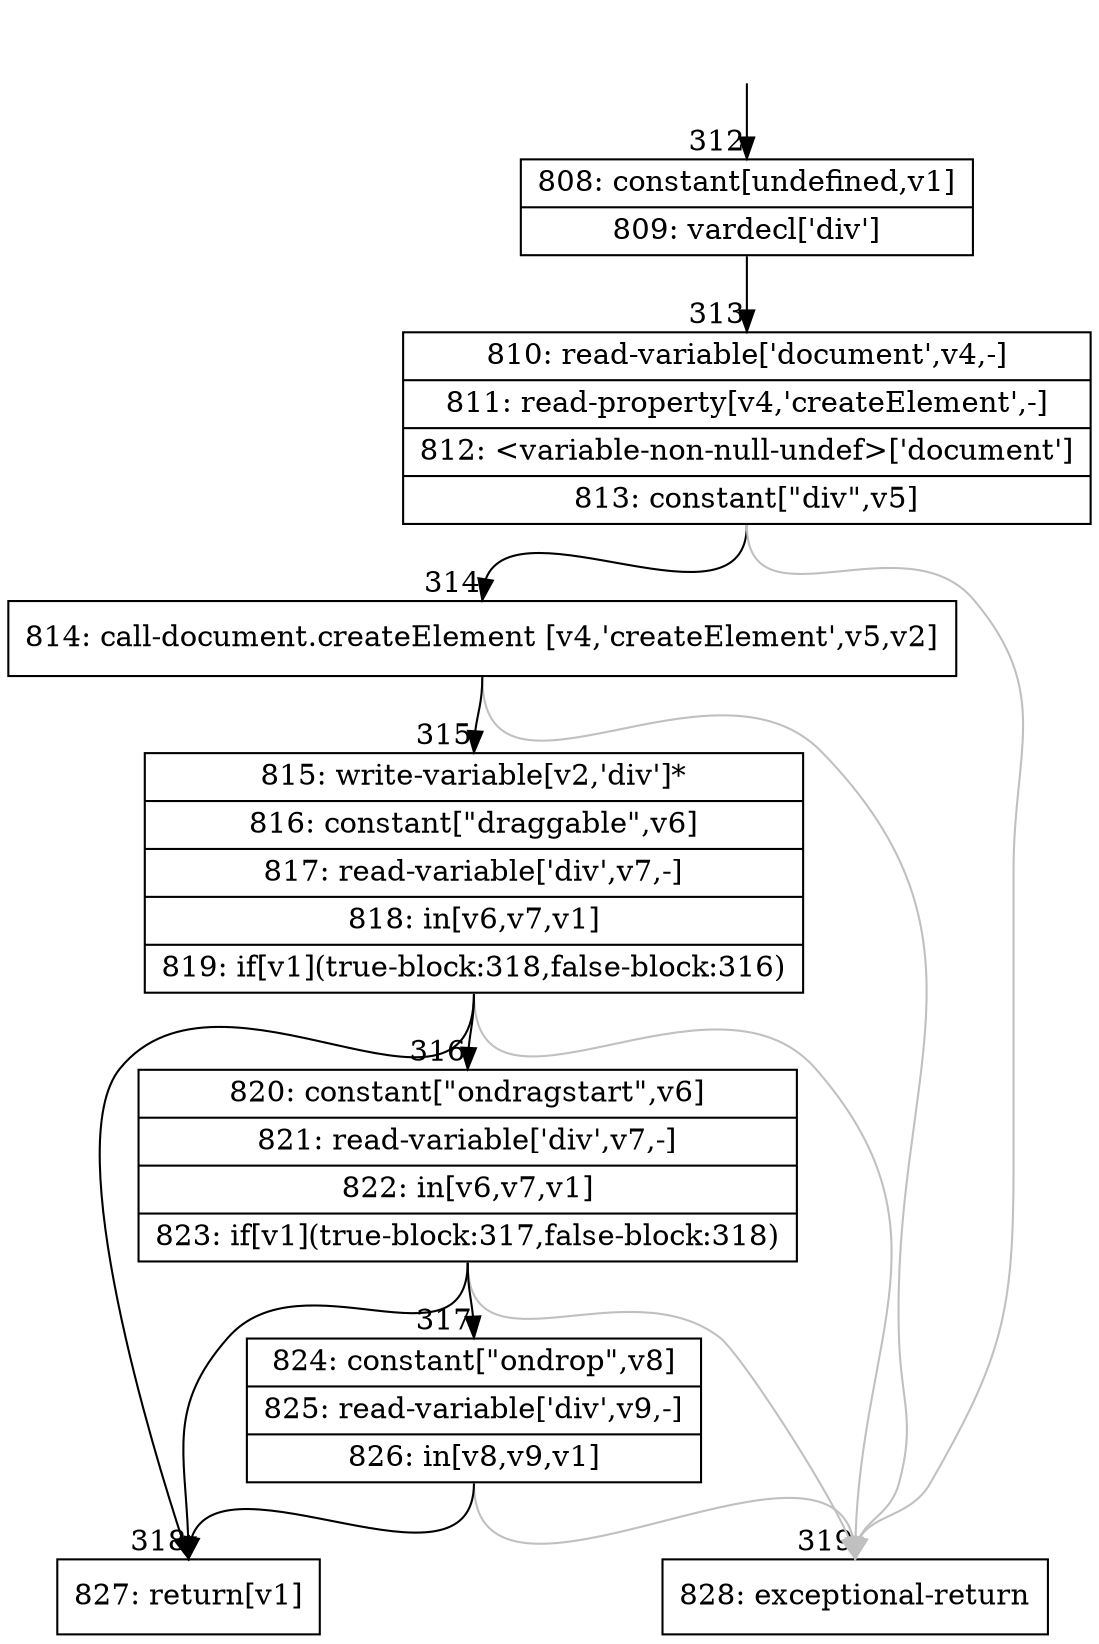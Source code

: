 digraph {
rankdir="TD"
BB_entry31[shape=none,label=""];
BB_entry31 -> BB312 [tailport=s, headport=n, headlabel="    312"]
BB312 [shape=record label="{808: constant[undefined,v1]|809: vardecl['div']}" ] 
BB312 -> BB313 [tailport=s, headport=n, headlabel="      313"]
BB313 [shape=record label="{810: read-variable['document',v4,-]|811: read-property[v4,'createElement',-]|812: \<variable-non-null-undef\>['document']|813: constant[\"div\",v5]}" ] 
BB313 -> BB314 [tailport=s, headport=n, headlabel="      314"]
BB313 -> BB319 [tailport=s, headport=n, color=gray, headlabel="      319"]
BB314 [shape=record label="{814: call-document.createElement [v4,'createElement',v5,v2]}" ] 
BB314 -> BB315 [tailport=s, headport=n, headlabel="      315"]
BB314 -> BB319 [tailport=s, headport=n, color=gray]
BB315 [shape=record label="{815: write-variable[v2,'div']*|816: constant[\"draggable\",v6]|817: read-variable['div',v7,-]|818: in[v6,v7,v1]|819: if[v1](true-block:318,false-block:316)}" ] 
BB315 -> BB318 [tailport=s, headport=n, headlabel="      318"]
BB315 -> BB316 [tailport=s, headport=n, headlabel="      316"]
BB315 -> BB319 [tailport=s, headport=n, color=gray]
BB316 [shape=record label="{820: constant[\"ondragstart\",v6]|821: read-variable['div',v7,-]|822: in[v6,v7,v1]|823: if[v1](true-block:317,false-block:318)}" ] 
BB316 -> BB318 [tailport=s, headport=n]
BB316 -> BB317 [tailport=s, headport=n, headlabel="      317"]
BB316 -> BB319 [tailport=s, headport=n, color=gray]
BB317 [shape=record label="{824: constant[\"ondrop\",v8]|825: read-variable['div',v9,-]|826: in[v8,v9,v1]}" ] 
BB317 -> BB318 [tailport=s, headport=n]
BB317 -> BB319 [tailport=s, headport=n, color=gray]
BB318 [shape=record label="{827: return[v1]}" ] 
BB319 [shape=record label="{828: exceptional-return}" ] 
//#$~ 320
}
